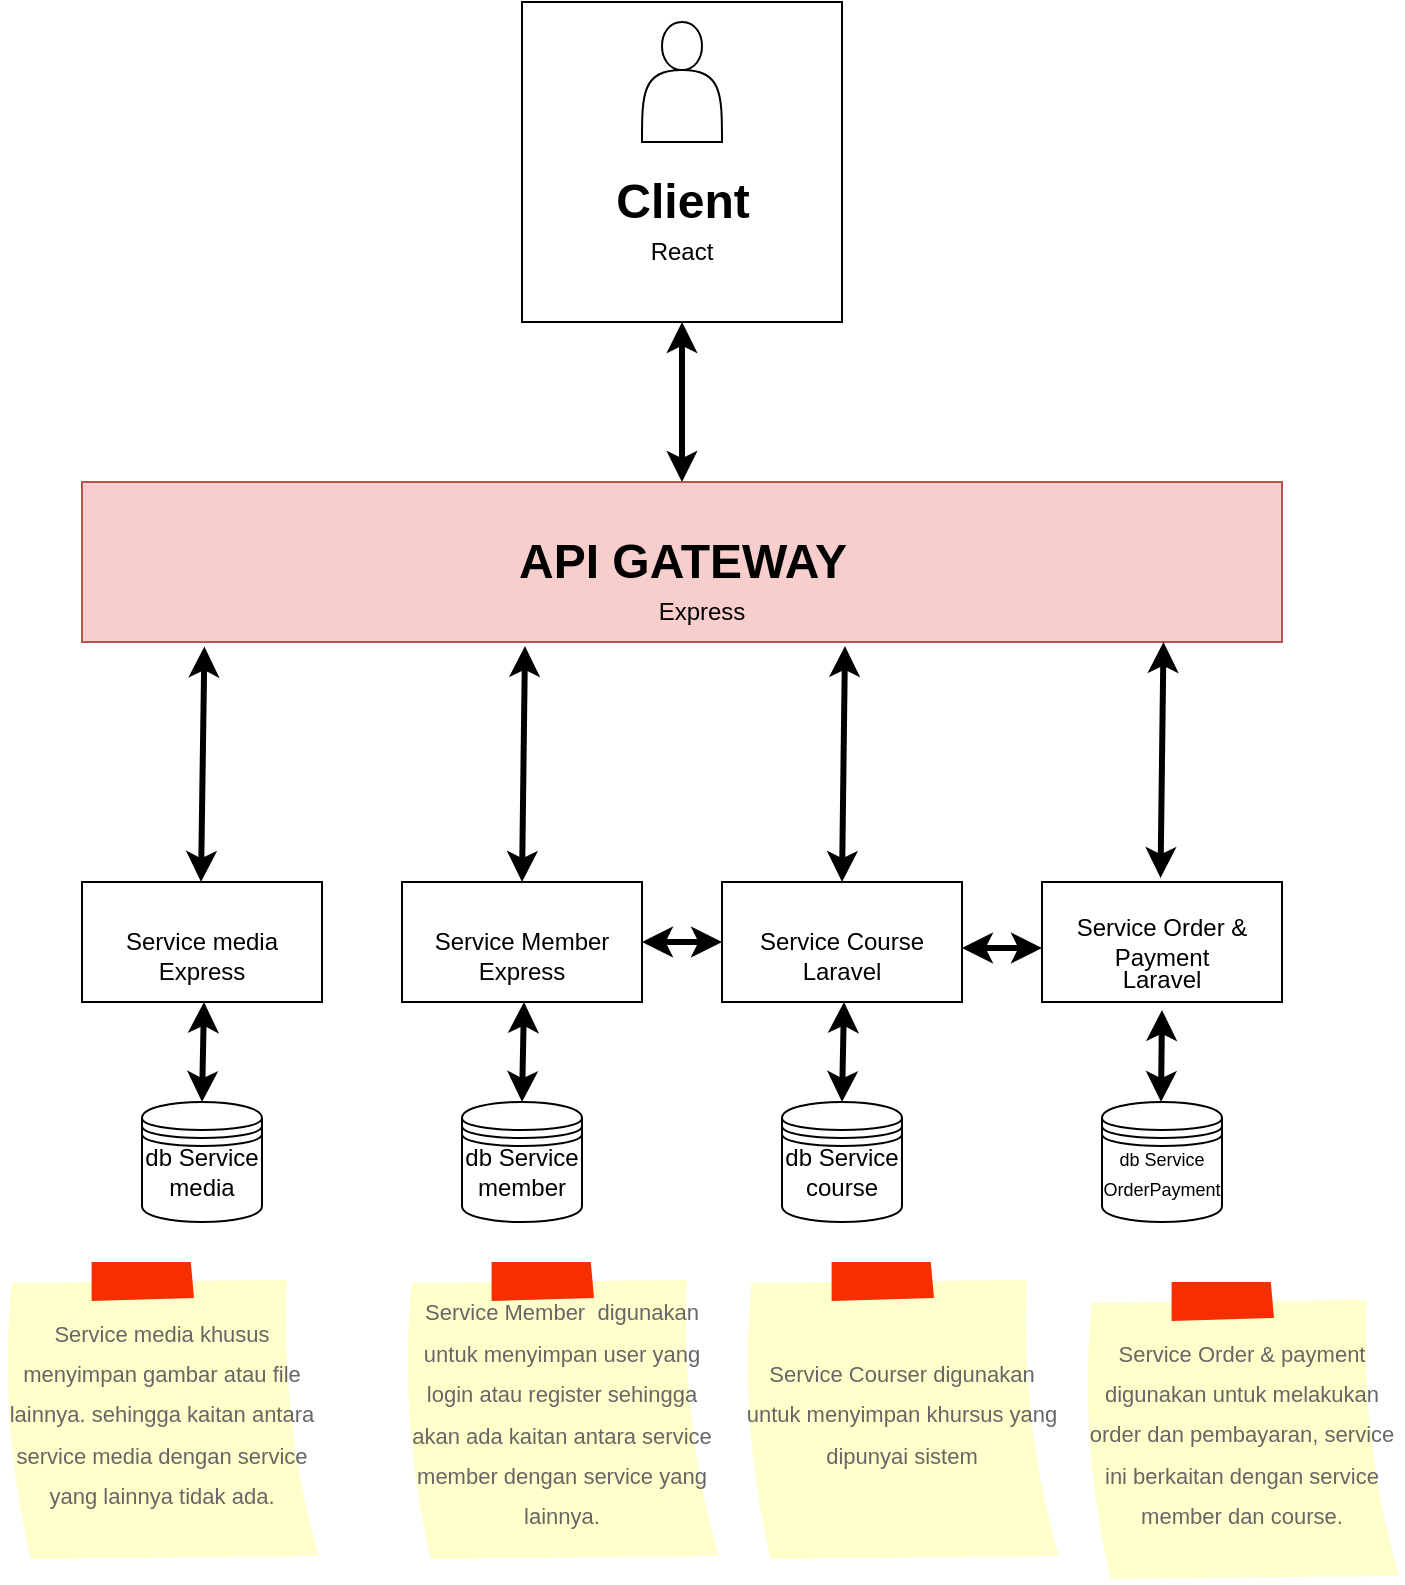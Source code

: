 <mxfile version="20.8.19" type="device"><diagram name="Halaman-1" id="JjJeoJ9WRP9fQUrf4e6G"><mxGraphModel dx="1687" dy="846" grid="1" gridSize="10" guides="1" tooltips="1" connect="1" arrows="1" fold="1" page="1" pageScale="1" pageWidth="827" pageHeight="1169" math="0" shadow="0"><root><mxCell id="0"/><mxCell id="1" parent="0"/><mxCell id="PWalL8n9LIyusUFcAYe_-1" value="" style="whiteSpace=wrap;html=1;aspect=fixed;" vertex="1" parent="1"><mxGeometry x="380" y="240" width="160" height="160" as="geometry"/></mxCell><mxCell id="PWalL8n9LIyusUFcAYe_-2" value="" style="shape=actor;whiteSpace=wrap;html=1;" vertex="1" parent="1"><mxGeometry x="440" y="250" width="40" height="60" as="geometry"/></mxCell><mxCell id="PWalL8n9LIyusUFcAYe_-3" value="Client" style="text;strokeColor=none;fillColor=none;html=1;fontSize=24;fontStyle=1;verticalAlign=middle;align=center;" vertex="1" parent="1"><mxGeometry x="410" y="320" width="100" height="40" as="geometry"/></mxCell><mxCell id="PWalL8n9LIyusUFcAYe_-8" value="Service media" style="rounded=0;whiteSpace=wrap;html=1;" vertex="1" parent="1"><mxGeometry x="160" y="680" width="120" height="60" as="geometry"/></mxCell><mxCell id="PWalL8n9LIyusUFcAYe_-10" value="Service Member" style="rounded=0;whiteSpace=wrap;html=1;" vertex="1" parent="1"><mxGeometry x="320" y="680" width="120" height="60" as="geometry"/></mxCell><mxCell id="PWalL8n9LIyusUFcAYe_-11" value="Service Course" style="rounded=0;whiteSpace=wrap;html=1;" vertex="1" parent="1"><mxGeometry x="480" y="680" width="120" height="60" as="geometry"/></mxCell><mxCell id="PWalL8n9LIyusUFcAYe_-12" value="Service Order &amp;amp; Payment" style="rounded=0;whiteSpace=wrap;html=1;" vertex="1" parent="1"><mxGeometry x="640" y="680" width="120" height="60" as="geometry"/></mxCell><mxCell id="PWalL8n9LIyusUFcAYe_-13" value="" style="rounded=0;whiteSpace=wrap;html=1;fillColor=#f8cecc;strokeColor=#b85450;" vertex="1" parent="1"><mxGeometry x="160" y="480" width="600" height="80" as="geometry"/></mxCell><mxCell id="PWalL8n9LIyusUFcAYe_-14" value="API GATEWAY" style="text;strokeColor=none;fillColor=none;html=1;fontSize=24;fontStyle=1;verticalAlign=middle;align=center;" vertex="1" parent="1"><mxGeometry x="410" y="500" width="100" height="40" as="geometry"/></mxCell><mxCell id="PWalL8n9LIyusUFcAYe_-15" value="Express" style="text;html=1;strokeColor=none;fillColor=none;align=center;verticalAlign=middle;whiteSpace=wrap;rounded=0;" vertex="1" parent="1"><mxGeometry x="440" y="530" width="60" height="30" as="geometry"/></mxCell><mxCell id="PWalL8n9LIyusUFcAYe_-16" value="Express" style="text;html=1;strokeColor=none;fillColor=none;align=center;verticalAlign=middle;whiteSpace=wrap;rounded=0;" vertex="1" parent="1"><mxGeometry x="190" y="710" width="60" height="30" as="geometry"/></mxCell><mxCell id="PWalL8n9LIyusUFcAYe_-17" value="Express" style="text;html=1;strokeColor=none;fillColor=none;align=center;verticalAlign=middle;whiteSpace=wrap;rounded=0;" vertex="1" parent="1"><mxGeometry x="350" y="710" width="60" height="30" as="geometry"/></mxCell><mxCell id="PWalL8n9LIyusUFcAYe_-18" value="Laravel" style="text;html=1;strokeColor=none;fillColor=none;align=center;verticalAlign=middle;whiteSpace=wrap;rounded=0;" vertex="1" parent="1"><mxGeometry x="510" y="710" width="60" height="30" as="geometry"/></mxCell><mxCell id="PWalL8n9LIyusUFcAYe_-19" value="Laravel" style="text;html=1;strokeColor=none;fillColor=none;align=center;verticalAlign=middle;whiteSpace=wrap;rounded=0;" vertex="1" parent="1"><mxGeometry x="670" y="714" width="60" height="30" as="geometry"/></mxCell><mxCell id="PWalL8n9LIyusUFcAYe_-20" value="" style="shape=datastore;whiteSpace=wrap;html=1;" vertex="1" parent="1"><mxGeometry x="190" y="790" width="60" height="60" as="geometry"/></mxCell><mxCell id="PWalL8n9LIyusUFcAYe_-21" value="" style="shape=datastore;whiteSpace=wrap;html=1;" vertex="1" parent="1"><mxGeometry x="350" y="790" width="60" height="60" as="geometry"/></mxCell><mxCell id="PWalL8n9LIyusUFcAYe_-22" value="" style="shape=datastore;whiteSpace=wrap;html=1;" vertex="1" parent="1"><mxGeometry x="510" y="790" width="60" height="60" as="geometry"/></mxCell><mxCell id="PWalL8n9LIyusUFcAYe_-23" value="" style="shape=datastore;whiteSpace=wrap;html=1;" vertex="1" parent="1"><mxGeometry x="670" y="790" width="60" height="60" as="geometry"/></mxCell><mxCell id="PWalL8n9LIyusUFcAYe_-26" value="db Service media" style="text;html=1;strokeColor=none;fillColor=none;align=center;verticalAlign=middle;whiteSpace=wrap;rounded=0;" vertex="1" parent="1"><mxGeometry x="190" y="810" width="60" height="30" as="geometry"/></mxCell><mxCell id="PWalL8n9LIyusUFcAYe_-27" value="db Service member" style="text;html=1;strokeColor=none;fillColor=none;align=center;verticalAlign=middle;whiteSpace=wrap;rounded=0;" vertex="1" parent="1"><mxGeometry x="350" y="810" width="60" height="30" as="geometry"/></mxCell><mxCell id="PWalL8n9LIyusUFcAYe_-28" value="db Service course" style="text;html=1;strokeColor=none;fillColor=none;align=center;verticalAlign=middle;whiteSpace=wrap;rounded=0;" vertex="1" parent="1"><mxGeometry x="510" y="810" width="60" height="30" as="geometry"/></mxCell><mxCell id="PWalL8n9LIyusUFcAYe_-29" value="&lt;font style=&quot;font-size: 9px;&quot;&gt;db Service OrderPayment&lt;/font&gt;" style="text;html=1;strokeColor=none;fillColor=none;align=center;verticalAlign=middle;whiteSpace=wrap;rounded=0;" vertex="1" parent="1"><mxGeometry x="670" y="810" width="60" height="30" as="geometry"/></mxCell><mxCell id="PWalL8n9LIyusUFcAYe_-30" value="" style="endArrow=classic;startArrow=classic;html=1;rounded=0;strokeWidth=3;fontSize=9;exitX=0.5;exitY=0;exitDx=0;exitDy=0;" edge="1" parent="1" source="PWalL8n9LIyusUFcAYe_-13"><mxGeometry width="50" height="50" relative="1" as="geometry"><mxPoint x="410" y="450" as="sourcePoint"/><mxPoint x="460" y="400" as="targetPoint"/></mxGeometry></mxCell><mxCell id="PWalL8n9LIyusUFcAYe_-31" value="" style="endArrow=classic;startArrow=classic;html=1;rounded=0;strokeWidth=3;fontSize=9;exitX=0.5;exitY=0;exitDx=0;exitDy=0;entryX=0.102;entryY=1.028;entryDx=0;entryDy=0;entryPerimeter=0;" edge="1" parent="1" target="PWalL8n9LIyusUFcAYe_-13"><mxGeometry width="50" height="50" relative="1" as="geometry"><mxPoint x="219.5" y="680" as="sourcePoint"/><mxPoint x="219.5" y="600" as="targetPoint"/></mxGeometry></mxCell><mxCell id="PWalL8n9LIyusUFcAYe_-32" value="" style="endArrow=classic;startArrow=classic;html=1;rounded=0;strokeWidth=3;fontSize=9;exitX=0.5;exitY=0;exitDx=0;exitDy=0;entryX=0.102;entryY=1.028;entryDx=0;entryDy=0;entryPerimeter=0;" edge="1" parent="1"><mxGeometry width="50" height="50" relative="1" as="geometry"><mxPoint x="380" y="680" as="sourcePoint"/><mxPoint x="381.5" y="562" as="targetPoint"/></mxGeometry></mxCell><mxCell id="PWalL8n9LIyusUFcAYe_-33" value="" style="endArrow=classic;startArrow=classic;html=1;rounded=0;strokeWidth=3;fontSize=9;exitX=0.5;exitY=0;exitDx=0;exitDy=0;entryX=0.102;entryY=1.028;entryDx=0;entryDy=0;entryPerimeter=0;" edge="1" parent="1"><mxGeometry width="50" height="50" relative="1" as="geometry"><mxPoint x="540" y="680" as="sourcePoint"/><mxPoint x="541.5" y="562" as="targetPoint"/></mxGeometry></mxCell><mxCell id="PWalL8n9LIyusUFcAYe_-34" value="" style="endArrow=classic;startArrow=classic;html=1;rounded=0;strokeWidth=3;fontSize=9;exitX=0.5;exitY=0;exitDx=0;exitDy=0;entryX=0.102;entryY=1.028;entryDx=0;entryDy=0;entryPerimeter=0;" edge="1" parent="1"><mxGeometry width="50" height="50" relative="1" as="geometry"><mxPoint x="699.25" y="678" as="sourcePoint"/><mxPoint x="700.75" y="560" as="targetPoint"/></mxGeometry></mxCell><mxCell id="PWalL8n9LIyusUFcAYe_-35" value="" style="endArrow=classic;startArrow=classic;html=1;rounded=0;strokeWidth=3;fontSize=9;entryX=0;entryY=0.5;entryDx=0;entryDy=0;" edge="1" parent="1" target="PWalL8n9LIyusUFcAYe_-11"><mxGeometry width="50" height="50" relative="1" as="geometry"><mxPoint x="440" y="710" as="sourcePoint"/><mxPoint x="490" y="660" as="targetPoint"/></mxGeometry></mxCell><mxCell id="PWalL8n9LIyusUFcAYe_-36" value="" style="endArrow=classic;startArrow=classic;html=1;rounded=0;strokeWidth=3;fontSize=9;entryX=0;entryY=0.5;entryDx=0;entryDy=0;" edge="1" parent="1"><mxGeometry width="50" height="50" relative="1" as="geometry"><mxPoint x="600" y="713" as="sourcePoint"/><mxPoint x="640" y="713" as="targetPoint"/></mxGeometry></mxCell><mxCell id="PWalL8n9LIyusUFcAYe_-38" value="" style="endArrow=classic;startArrow=classic;html=1;rounded=0;strokeWidth=3;fontSize=9;exitX=0.5;exitY=0;exitDx=0;exitDy=0;" edge="1" parent="1" source="PWalL8n9LIyusUFcAYe_-20"><mxGeometry width="50" height="50" relative="1" as="geometry"><mxPoint x="219.25" y="784" as="sourcePoint"/><mxPoint x="221" y="740" as="targetPoint"/></mxGeometry></mxCell><mxCell id="PWalL8n9LIyusUFcAYe_-39" value="" style="endArrow=classic;startArrow=classic;html=1;rounded=0;strokeWidth=3;fontSize=9;exitX=0.5;exitY=0;exitDx=0;exitDy=0;" edge="1" parent="1"><mxGeometry width="50" height="50" relative="1" as="geometry"><mxPoint x="380" y="790" as="sourcePoint"/><mxPoint x="381" y="740" as="targetPoint"/></mxGeometry></mxCell><mxCell id="PWalL8n9LIyusUFcAYe_-40" value="" style="endArrow=classic;startArrow=classic;html=1;rounded=0;strokeWidth=3;fontSize=9;exitX=0.5;exitY=0;exitDx=0;exitDy=0;" edge="1" parent="1"><mxGeometry width="50" height="50" relative="1" as="geometry"><mxPoint x="540" y="790" as="sourcePoint"/><mxPoint x="541" y="740" as="targetPoint"/></mxGeometry></mxCell><mxCell id="PWalL8n9LIyusUFcAYe_-41" value="" style="endArrow=classic;startArrow=classic;html=1;rounded=0;strokeWidth=3;fontSize=9;exitX=0.5;exitY=0;exitDx=0;exitDy=0;entryX=0.5;entryY=1;entryDx=0;entryDy=0;" edge="1" parent="1" target="PWalL8n9LIyusUFcAYe_-19"><mxGeometry width="50" height="50" relative="1" as="geometry"><mxPoint x="699.5" y="790" as="sourcePoint"/><mxPoint x="700.2" y="755" as="targetPoint"/></mxGeometry></mxCell><mxCell id="PWalL8n9LIyusUFcAYe_-43" value="&lt;font style=&quot;font-size: 12px;&quot;&gt;React&lt;/font&gt;" style="text;html=1;strokeColor=none;fillColor=none;align=center;verticalAlign=middle;whiteSpace=wrap;rounded=0;fontSize=9;" vertex="1" parent="1"><mxGeometry x="430" y="350" width="60" height="30" as="geometry"/></mxCell><mxCell id="PWalL8n9LIyusUFcAYe_-47" value="&lt;font style=&quot;font-size: 11px;&quot;&gt;Service media khusus menyimpan gambar atau file lainnya. sehingga kaitan antara service media dengan service yang lainnya tidak ada.&lt;/font&gt;" style="strokeWidth=1;shadow=0;dashed=0;align=center;html=1;shape=mxgraph.mockup.text.stickyNote2;fontColor=#666666;mainText=;fontSize=17;whiteSpace=wrap;fillColor=#ffffcc;strokeColor=#F62E00;" vertex="1" parent="1"><mxGeometry x="120" y="870" width="160" height="150" as="geometry"/></mxCell><mxCell id="PWalL8n9LIyusUFcAYe_-48" value="&lt;font style=&quot;font-size: 11px;&quot;&gt;Service Member&amp;nbsp; digunakan untuk menyimpan user yang login atau register sehingga akan ada kaitan antara service member dengan service yang lainnya.&lt;/font&gt;" style="strokeWidth=1;shadow=0;dashed=0;align=center;html=1;shape=mxgraph.mockup.text.stickyNote2;fontColor=#666666;mainText=;fontSize=17;whiteSpace=wrap;fillColor=#ffffcc;strokeColor=#F62E00;" vertex="1" parent="1"><mxGeometry x="320" y="870" width="160" height="150" as="geometry"/></mxCell><mxCell id="PWalL8n9LIyusUFcAYe_-49" value="&lt;font style=&quot;font-size: 11px;&quot;&gt;Service Courser digunakan untuk menyimpan khursus yang dipunyai sistem&lt;/font&gt;" style="strokeWidth=1;shadow=0;dashed=0;align=center;html=1;shape=mxgraph.mockup.text.stickyNote2;fontColor=#666666;mainText=;fontSize=17;whiteSpace=wrap;fillColor=#ffffcc;strokeColor=#F62E00;" vertex="1" parent="1"><mxGeometry x="490" y="870" width="160" height="150" as="geometry"/></mxCell><mxCell id="PWalL8n9LIyusUFcAYe_-50" value="&lt;font style=&quot;font-size: 11px;&quot;&gt;Service Order &amp;amp; payment digunakan untuk melakukan order dan pembayaran, service ini berkaitan dengan service member dan course.&lt;/font&gt;" style="strokeWidth=1;shadow=0;dashed=0;align=center;html=1;shape=mxgraph.mockup.text.stickyNote2;fontColor=#666666;mainText=;fontSize=17;whiteSpace=wrap;fillColor=#ffffcc;strokeColor=#F62E00;" vertex="1" parent="1"><mxGeometry x="660" y="880" width="160" height="150" as="geometry"/></mxCell></root></mxGraphModel></diagram></mxfile>